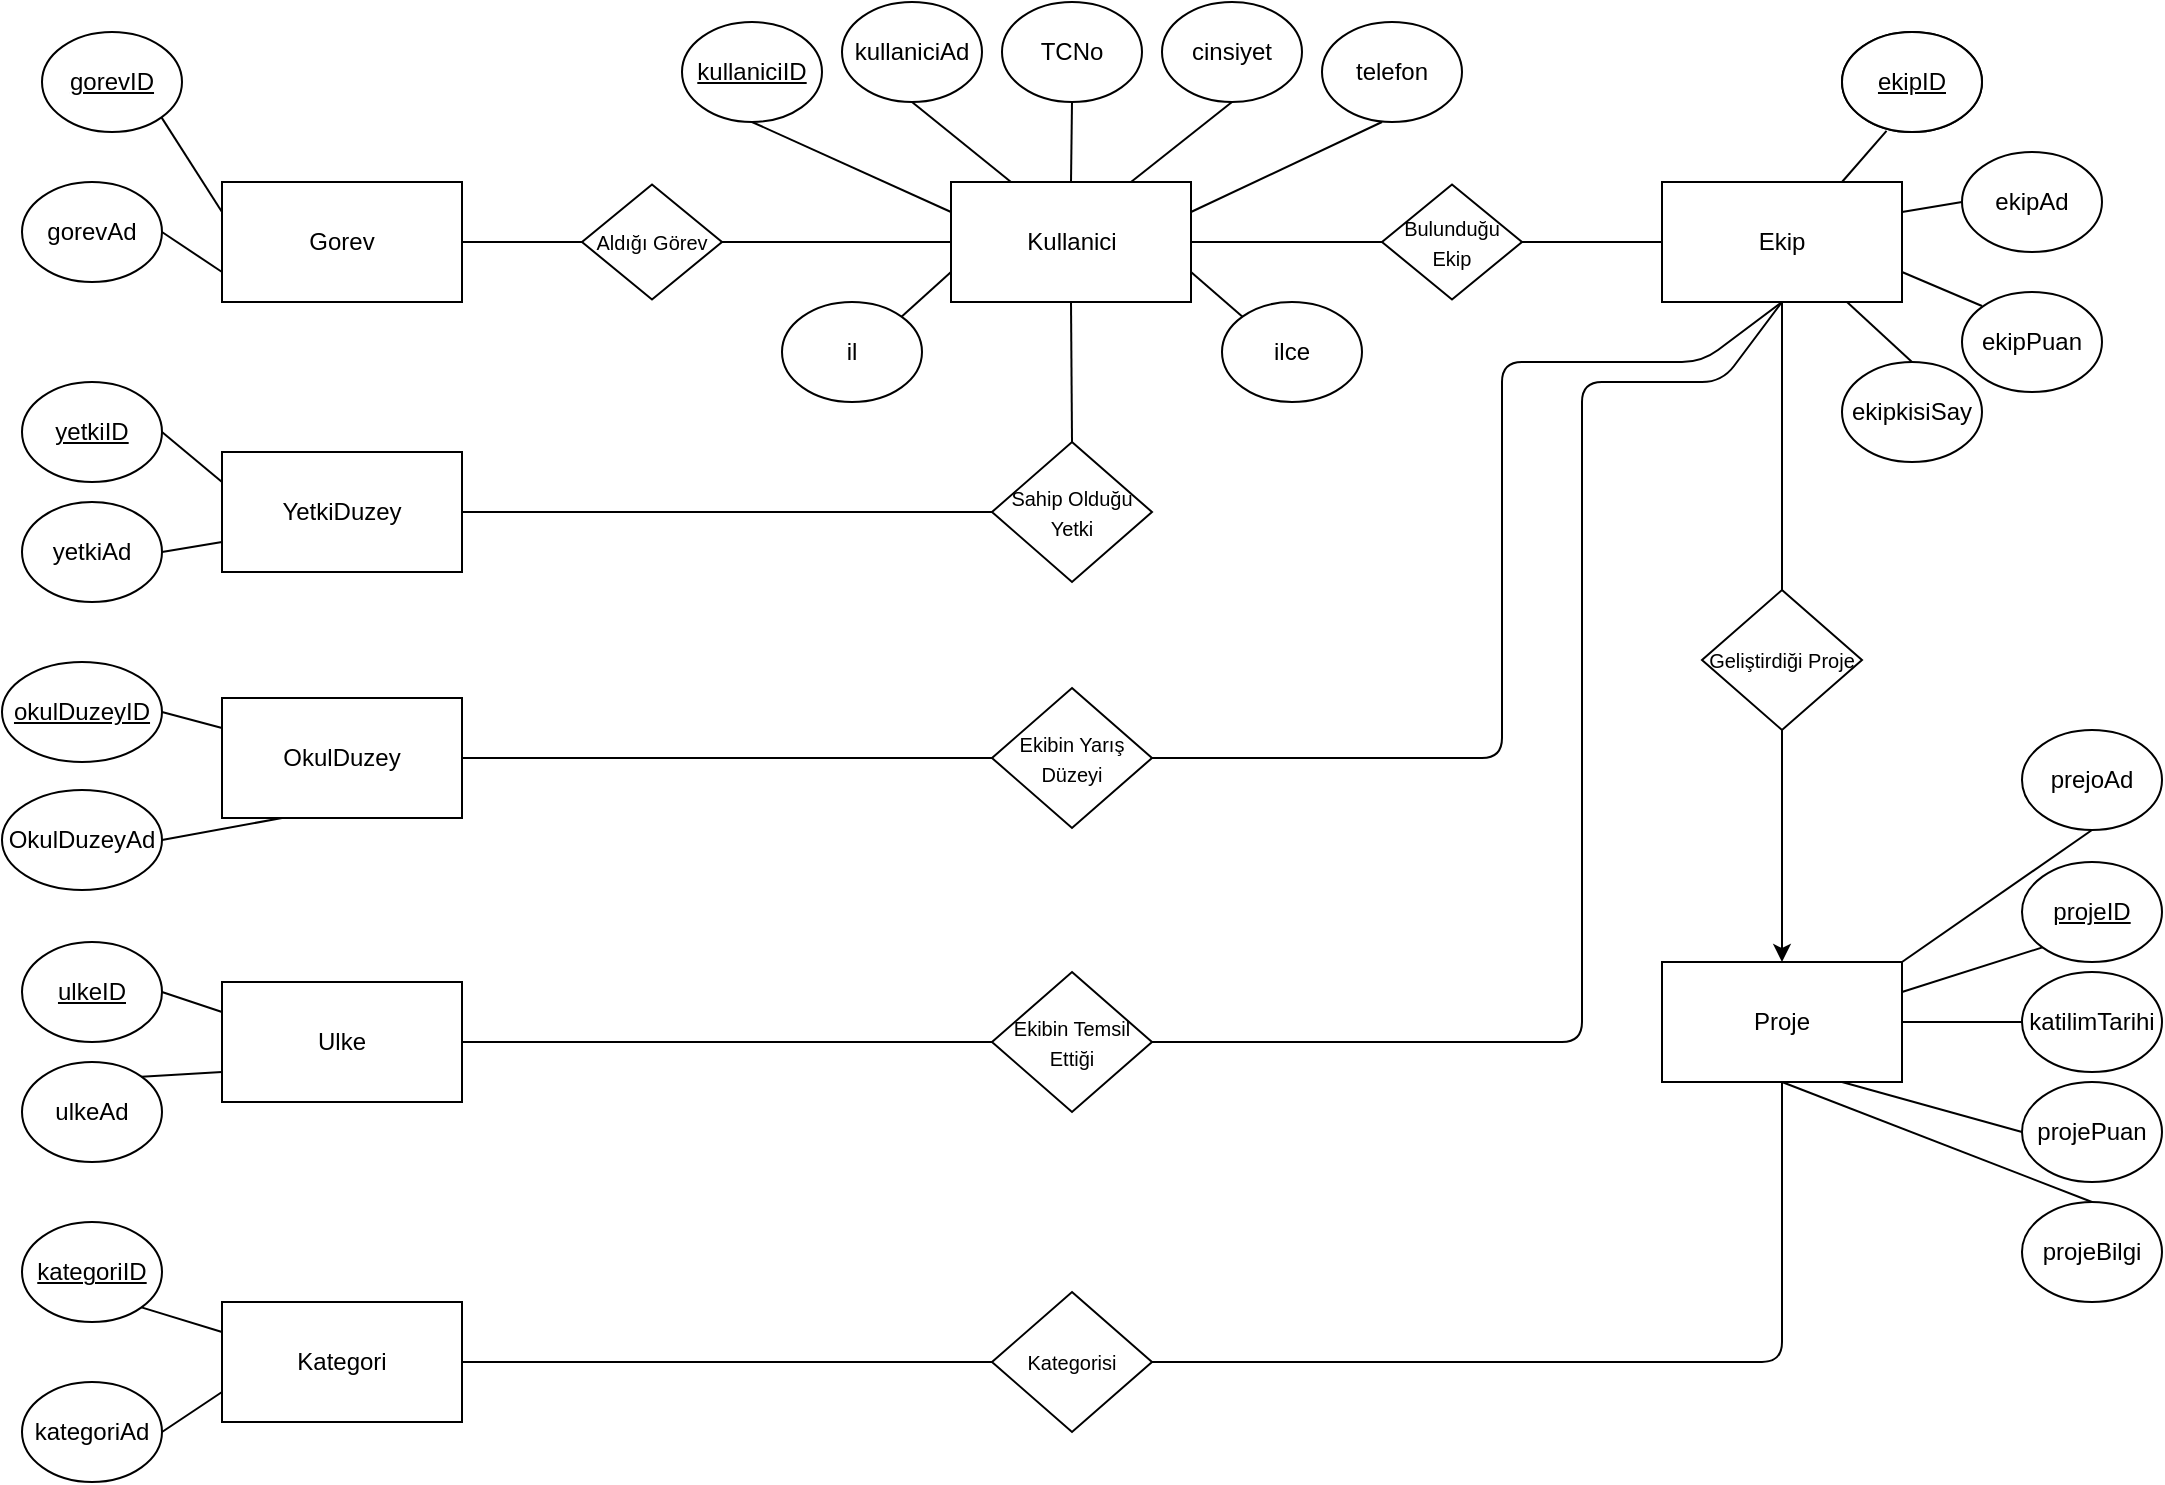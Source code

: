 <mxfile version="14.9.6" type="device"><diagram id="QwFysbOv9vTbNctJDsSR" name="Sayfa -1"><mxGraphModel dx="1422" dy="822" grid="1" gridSize="10" guides="1" tooltips="1" connect="1" arrows="1" fold="1" page="1" pageScale="1" pageWidth="1169" pageHeight="827" math="0" shadow="0"><root><mxCell id="0"/><mxCell id="1" parent="0"/><mxCell id="4Pq6UZTqgYFO5ZOLYGM2-1" value="Kullanici" style="rounded=0;whiteSpace=wrap;html=1;" parent="1" vertex="1"><mxGeometry x="524.5" y="140" width="120" height="60" as="geometry"/></mxCell><mxCell id="4Pq6UZTqgYFO5ZOLYGM2-2" value="Ekip" style="rounded=0;whiteSpace=wrap;html=1;" parent="1" vertex="1"><mxGeometry x="880" y="140" width="120" height="60" as="geometry"/></mxCell><mxCell id="4Pq6UZTqgYFO5ZOLYGM2-3" value="Proje" style="rounded=0;whiteSpace=wrap;html=1;" parent="1" vertex="1"><mxGeometry x="880" y="530" width="120" height="60" as="geometry"/></mxCell><mxCell id="4Pq6UZTqgYFO5ZOLYGM2-4" value="Kategori" style="rounded=0;whiteSpace=wrap;html=1;" parent="1" vertex="1"><mxGeometry x="160" y="700" width="120" height="60" as="geometry"/></mxCell><mxCell id="4Pq6UZTqgYFO5ZOLYGM2-5" value="YetkiDuzey" style="rounded=0;whiteSpace=wrap;html=1;" parent="1" vertex="1"><mxGeometry x="160" y="275" width="120" height="60" as="geometry"/></mxCell><mxCell id="4Pq6UZTqgYFO5ZOLYGM2-6" value="Gorev" style="rounded=0;whiteSpace=wrap;html=1;" parent="1" vertex="1"><mxGeometry x="160" y="140" width="120" height="60" as="geometry"/></mxCell><mxCell id="4Pq6UZTqgYFO5ZOLYGM2-7" value="Ulke" style="rounded=0;whiteSpace=wrap;html=1;" parent="1" vertex="1"><mxGeometry x="160" y="540" width="120" height="60" as="geometry"/></mxCell><mxCell id="4Pq6UZTqgYFO5ZOLYGM2-8" value="&lt;u&gt;kategoriID&lt;/u&gt;" style="ellipse;whiteSpace=wrap;html=1;" parent="1" vertex="1"><mxGeometry x="60" y="660" width="70" height="50" as="geometry"/></mxCell><mxCell id="4Pq6UZTqgYFO5ZOLYGM2-10" value="kategoriAd" style="ellipse;whiteSpace=wrap;html=1;" parent="1" vertex="1"><mxGeometry x="60" y="740" width="70" height="50" as="geometry"/></mxCell><mxCell id="4Pq6UZTqgYFO5ZOLYGM2-11" value="&lt;u&gt;gorevID&lt;/u&gt;" style="ellipse;whiteSpace=wrap;html=1;" parent="1" vertex="1"><mxGeometry x="70" y="65" width="70" height="50" as="geometry"/></mxCell><mxCell id="4Pq6UZTqgYFO5ZOLYGM2-12" value="gorevAd" style="ellipse;whiteSpace=wrap;html=1;" parent="1" vertex="1"><mxGeometry x="60" y="140" width="70" height="50" as="geometry"/></mxCell><mxCell id="4Pq6UZTqgYFO5ZOLYGM2-13" value="yetkiAd" style="ellipse;whiteSpace=wrap;html=1;" parent="1" vertex="1"><mxGeometry x="60" y="300" width="70" height="50" as="geometry"/></mxCell><mxCell id="4Pq6UZTqgYFO5ZOLYGM2-14" value="&lt;u&gt;yetkiID&lt;/u&gt;" style="ellipse;whiteSpace=wrap;html=1;" parent="1" vertex="1"><mxGeometry x="60" y="240" width="70" height="50" as="geometry"/></mxCell><mxCell id="4Pq6UZTqgYFO5ZOLYGM2-15" value="ekipID" style="ellipse;whiteSpace=wrap;html=1;" parent="1" vertex="1"><mxGeometry x="970" y="65" width="70" height="50" as="geometry"/></mxCell><mxCell id="4Pq6UZTqgYFO5ZOLYGM2-16" value="ekipAd" style="ellipse;whiteSpace=wrap;html=1;" parent="1" vertex="1"><mxGeometry x="1030" y="125" width="70" height="50" as="geometry"/></mxCell><mxCell id="4Pq6UZTqgYFO5ZOLYGM2-18" value="ekipPuan" style="ellipse;whiteSpace=wrap;html=1;" parent="1" vertex="1"><mxGeometry x="1030" y="195" width="70" height="50" as="geometry"/></mxCell><mxCell id="4Pq6UZTqgYFO5ZOLYGM2-21" value="ekipkisiSay" style="ellipse;whiteSpace=wrap;html=1;" parent="1" vertex="1"><mxGeometry x="970" y="230" width="70" height="50" as="geometry"/></mxCell><mxCell id="4Pq6UZTqgYFO5ZOLYGM2-22" value="&lt;u&gt;ulkeID&lt;/u&gt;" style="ellipse;whiteSpace=wrap;html=1;" parent="1" vertex="1"><mxGeometry x="60" y="520" width="70" height="50" as="geometry"/></mxCell><mxCell id="4Pq6UZTqgYFO5ZOLYGM2-23" value="ulkeAd" style="ellipse;whiteSpace=wrap;html=1;" parent="1" vertex="1"><mxGeometry x="60" y="580" width="70" height="50" as="geometry"/></mxCell><mxCell id="4Pq6UZTqgYFO5ZOLYGM2-24" value="&lt;u&gt;projeID&lt;/u&gt;" style="ellipse;whiteSpace=wrap;html=1;" parent="1" vertex="1"><mxGeometry x="1060" y="480" width="70" height="50" as="geometry"/></mxCell><mxCell id="4Pq6UZTqgYFO5ZOLYGM2-27" value="prejoAd" style="ellipse;whiteSpace=wrap;html=1;" parent="1" vertex="1"><mxGeometry x="1060" y="414" width="70" height="50" as="geometry"/></mxCell><mxCell id="4Pq6UZTqgYFO5ZOLYGM2-28" value="projeBilgi" style="ellipse;whiteSpace=wrap;html=1;" parent="1" vertex="1"><mxGeometry x="1060" y="650" width="70" height="50" as="geometry"/></mxCell><mxCell id="4Pq6UZTqgYFO5ZOLYGM2-29" value="katilimTarihi" style="ellipse;whiteSpace=wrap;html=1;" parent="1" vertex="1"><mxGeometry x="1060" y="535" width="70" height="50" as="geometry"/></mxCell><mxCell id="VoGYKZJx-3Qd2w39L_TS-1" value="OkulDuzey" style="rounded=0;whiteSpace=wrap;html=1;" parent="1" vertex="1"><mxGeometry x="160" y="398" width="120" height="60" as="geometry"/></mxCell><mxCell id="VoGYKZJx-3Qd2w39L_TS-2" value="&lt;u&gt;okulDuzeyID&lt;/u&gt;" style="ellipse;whiteSpace=wrap;html=1;" parent="1" vertex="1"><mxGeometry x="50" y="380" width="80" height="50" as="geometry"/></mxCell><mxCell id="VoGYKZJx-3Qd2w39L_TS-3" value="OkulDuzeyAd" style="ellipse;whiteSpace=wrap;html=1;" parent="1" vertex="1"><mxGeometry x="50" y="444" width="80" height="50" as="geometry"/></mxCell><mxCell id="VoGYKZJx-3Qd2w39L_TS-5" value="&lt;u&gt;kullaniciID&lt;/u&gt;" style="ellipse;whiteSpace=wrap;html=1;" parent="1" vertex="1"><mxGeometry x="390" y="60" width="70" height="50" as="geometry"/></mxCell><mxCell id="VoGYKZJx-3Qd2w39L_TS-6" value="kullaniciAd" style="ellipse;whiteSpace=wrap;html=1;" parent="1" vertex="1"><mxGeometry x="470" y="50" width="70" height="50" as="geometry"/></mxCell><mxCell id="VoGYKZJx-3Qd2w39L_TS-7" value="TCNo" style="ellipse;whiteSpace=wrap;html=1;" parent="1" vertex="1"><mxGeometry x="550" y="50" width="70" height="50" as="geometry"/></mxCell><mxCell id="VoGYKZJx-3Qd2w39L_TS-8" value="cinsiyet" style="ellipse;whiteSpace=wrap;html=1;" parent="1" vertex="1"><mxGeometry x="630" y="50" width="70" height="50" as="geometry"/></mxCell><mxCell id="VoGYKZJx-3Qd2w39L_TS-9" value="telefon" style="ellipse;whiteSpace=wrap;html=1;" parent="1" vertex="1"><mxGeometry x="710" y="60" width="70" height="50" as="geometry"/></mxCell><mxCell id="VoGYKZJx-3Qd2w39L_TS-10" value="il" style="ellipse;whiteSpace=wrap;html=1;" parent="1" vertex="1"><mxGeometry x="440" y="200" width="70" height="50" as="geometry"/></mxCell><mxCell id="VoGYKZJx-3Qd2w39L_TS-11" value="ilce" style="ellipse;whiteSpace=wrap;html=1;" parent="1" vertex="1"><mxGeometry x="660" y="200" width="70" height="50" as="geometry"/></mxCell><mxCell id="VoGYKZJx-3Qd2w39L_TS-14" value="&lt;u&gt;ekipID&lt;/u&gt;" style="ellipse;whiteSpace=wrap;html=1;" parent="1" vertex="1"><mxGeometry x="970" y="65" width="70" height="50" as="geometry"/></mxCell><mxCell id="VoGYKZJx-3Qd2w39L_TS-15" value="" style="endArrow=none;html=1;exitX=0;exitY=1;exitDx=0;exitDy=0;entryX=1;entryY=0.25;entryDx=0;entryDy=0;" parent="1" source="4Pq6UZTqgYFO5ZOLYGM2-24" target="4Pq6UZTqgYFO5ZOLYGM2-3" edge="1"><mxGeometry width="50" height="50" relative="1" as="geometry"><mxPoint x="1400" y="910" as="sourcePoint"/><mxPoint x="1450" y="860" as="targetPoint"/></mxGeometry></mxCell><mxCell id="VoGYKZJx-3Qd2w39L_TS-17" value="" style="endArrow=none;html=1;exitX=0.5;exitY=1;exitDx=0;exitDy=0;entryX=1;entryY=0;entryDx=0;entryDy=0;" parent="1" source="4Pq6UZTqgYFO5ZOLYGM2-27" target="4Pq6UZTqgYFO5ZOLYGM2-3" edge="1"><mxGeometry width="50" height="50" relative="1" as="geometry"><mxPoint x="885" y="510" as="sourcePoint"/><mxPoint x="860" y="560" as="targetPoint"/></mxGeometry></mxCell><mxCell id="VoGYKZJx-3Qd2w39L_TS-18" value="" style="endArrow=none;html=1;exitX=0.5;exitY=0;exitDx=0;exitDy=0;entryX=0.5;entryY=1;entryDx=0;entryDy=0;" parent="1" source="4Pq6UZTqgYFO5ZOLYGM2-28" target="4Pq6UZTqgYFO5ZOLYGM2-3" edge="1"><mxGeometry width="50" height="50" relative="1" as="geometry"><mxPoint x="895" y="520" as="sourcePoint"/><mxPoint x="930" y="550" as="targetPoint"/></mxGeometry></mxCell><mxCell id="VoGYKZJx-3Qd2w39L_TS-19" value="" style="endArrow=none;html=1;exitX=0.75;exitY=1;exitDx=0;exitDy=0;entryX=0;entryY=0.5;entryDx=0;entryDy=0;" parent="1" source="4Pq6UZTqgYFO5ZOLYGM2-3" target="VoGYKZJx-3Qd2w39L_TS-42" edge="1"><mxGeometry width="50" height="50" relative="1" as="geometry"><mxPoint x="905" y="530" as="sourcePoint"/><mxPoint x="920" y="620" as="targetPoint"/></mxGeometry></mxCell><mxCell id="VoGYKZJx-3Qd2w39L_TS-21" value="" style="endArrow=none;html=1;entryX=1;entryY=0;entryDx=0;entryDy=0;exitX=0;exitY=0.75;exitDx=0;exitDy=0;" parent="1" source="4Pq6UZTqgYFO5ZOLYGM2-1" target="VoGYKZJx-3Qd2w39L_TS-10" edge="1"><mxGeometry width="50" height="50" relative="1" as="geometry"><mxPoint x="540" y="420" as="sourcePoint"/><mxPoint x="380" y="310" as="targetPoint"/></mxGeometry></mxCell><mxCell id="VoGYKZJx-3Qd2w39L_TS-22" value="" style="endArrow=none;html=1;exitX=1;exitY=0.75;exitDx=0;exitDy=0;entryX=0;entryY=0;entryDx=0;entryDy=0;" parent="1" source="4Pq6UZTqgYFO5ZOLYGM2-1" target="VoGYKZJx-3Qd2w39L_TS-11" edge="1"><mxGeometry width="50" height="50" relative="1" as="geometry"><mxPoint x="550" y="430" as="sourcePoint"/><mxPoint x="390" y="320" as="targetPoint"/></mxGeometry></mxCell><mxCell id="VoGYKZJx-3Qd2w39L_TS-23" value="" style="endArrow=none;html=1;entryX=0;entryY=0.25;entryDx=0;entryDy=0;exitX=0.5;exitY=1;exitDx=0;exitDy=0;" parent="1" source="VoGYKZJx-3Qd2w39L_TS-5" target="4Pq6UZTqgYFO5ZOLYGM2-1" edge="1"><mxGeometry width="50" height="50" relative="1" as="geometry"><mxPoint x="410" y="150" as="sourcePoint"/><mxPoint x="400" y="330" as="targetPoint"/></mxGeometry></mxCell><mxCell id="VoGYKZJx-3Qd2w39L_TS-24" value="" style="endArrow=none;html=1;entryX=0.5;entryY=1;entryDx=0;entryDy=0;exitX=0.25;exitY=0;exitDx=0;exitDy=0;" parent="1" source="4Pq6UZTqgYFO5ZOLYGM2-1" target="VoGYKZJx-3Qd2w39L_TS-6" edge="1"><mxGeometry width="50" height="50" relative="1" as="geometry"><mxPoint x="570" y="450" as="sourcePoint"/><mxPoint x="410" y="340" as="targetPoint"/></mxGeometry></mxCell><mxCell id="VoGYKZJx-3Qd2w39L_TS-25" value="" style="endArrow=none;html=1;exitX=0.5;exitY=1;exitDx=0;exitDy=0;entryX=0.5;entryY=0;entryDx=0;entryDy=0;" parent="1" source="VoGYKZJx-3Qd2w39L_TS-7" target="4Pq6UZTqgYFO5ZOLYGM2-1" edge="1"><mxGeometry width="50" height="50" relative="1" as="geometry"><mxPoint x="580" y="460" as="sourcePoint"/><mxPoint x="420" y="350" as="targetPoint"/></mxGeometry></mxCell><mxCell id="VoGYKZJx-3Qd2w39L_TS-26" value="" style="endArrow=none;html=1;entryX=0.5;entryY=1;entryDx=0;entryDy=0;exitX=0.75;exitY=0;exitDx=0;exitDy=0;" parent="1" source="4Pq6UZTqgYFO5ZOLYGM2-1" target="VoGYKZJx-3Qd2w39L_TS-8" edge="1"><mxGeometry width="50" height="50" relative="1" as="geometry"><mxPoint x="670" y="120" as="sourcePoint"/><mxPoint x="430" y="360" as="targetPoint"/></mxGeometry></mxCell><mxCell id="VoGYKZJx-3Qd2w39L_TS-27" value="" style="endArrow=none;html=1;exitX=1;exitY=0.25;exitDx=0;exitDy=0;" parent="1" source="4Pq6UZTqgYFO5ZOLYGM2-1" edge="1"><mxGeometry width="50" height="50" relative="1" as="geometry"><mxPoint x="600" y="480" as="sourcePoint"/><mxPoint x="740" y="110" as="targetPoint"/></mxGeometry></mxCell><mxCell id="VoGYKZJx-3Qd2w39L_TS-28" value="" style="endArrow=none;html=1;exitX=0;exitY=0.25;exitDx=0;exitDy=0;entryX=1;entryY=1;entryDx=0;entryDy=0;" parent="1" source="4Pq6UZTqgYFO5ZOLYGM2-4" target="4Pq6UZTqgYFO5ZOLYGM2-8" edge="1"><mxGeometry width="50" height="50" relative="1" as="geometry"><mxPoint x="610" y="790" as="sourcePoint"/><mxPoint x="450" y="680" as="targetPoint"/></mxGeometry></mxCell><mxCell id="VoGYKZJx-3Qd2w39L_TS-29" value="" style="endArrow=none;html=1;exitX=0;exitY=0.75;exitDx=0;exitDy=0;entryX=1;entryY=0.5;entryDx=0;entryDy=0;" parent="1" source="4Pq6UZTqgYFO5ZOLYGM2-4" target="4Pq6UZTqgYFO5ZOLYGM2-10" edge="1"><mxGeometry width="50" height="50" relative="1" as="geometry"><mxPoint x="620" y="800" as="sourcePoint"/><mxPoint x="460" y="690" as="targetPoint"/></mxGeometry></mxCell><mxCell id="VoGYKZJx-3Qd2w39L_TS-30" value="" style="endArrow=none;html=1;exitX=0;exitY=0.25;exitDx=0;exitDy=0;entryX=1;entryY=0.5;entryDx=0;entryDy=0;" parent="1" source="4Pq6UZTqgYFO5ZOLYGM2-5" target="4Pq6UZTqgYFO5ZOLYGM2-14" edge="1"><mxGeometry width="50" height="50" relative="1" as="geometry"><mxPoint x="630" y="186" as="sourcePoint"/><mxPoint x="470" y="76" as="targetPoint"/></mxGeometry></mxCell><mxCell id="VoGYKZJx-3Qd2w39L_TS-31" value="" style="endArrow=none;html=1;exitX=0;exitY=0.75;exitDx=0;exitDy=0;entryX=1;entryY=0.5;entryDx=0;entryDy=0;" parent="1" source="4Pq6UZTqgYFO5ZOLYGM2-5" target="4Pq6UZTqgYFO5ZOLYGM2-13" edge="1"><mxGeometry width="50" height="50" relative="1" as="geometry"><mxPoint x="640" y="196" as="sourcePoint"/><mxPoint x="480" y="86" as="targetPoint"/></mxGeometry></mxCell><mxCell id="VoGYKZJx-3Qd2w39L_TS-32" value="" style="endArrow=none;html=1;exitX=0.25;exitY=1;exitDx=0;exitDy=0;entryX=1;entryY=0.5;entryDx=0;entryDy=0;" parent="1" source="VoGYKZJx-3Qd2w39L_TS-1" target="VoGYKZJx-3Qd2w39L_TS-3" edge="1"><mxGeometry width="50" height="50" relative="1" as="geometry"><mxPoint x="285" y="234" as="sourcePoint"/><mxPoint x="125" y="124" as="targetPoint"/></mxGeometry></mxCell><mxCell id="VoGYKZJx-3Qd2w39L_TS-33" value="" style="endArrow=none;html=1;exitX=0;exitY=0.25;exitDx=0;exitDy=0;entryX=1;entryY=0.5;entryDx=0;entryDy=0;" parent="1" source="VoGYKZJx-3Qd2w39L_TS-1" target="VoGYKZJx-3Qd2w39L_TS-2" edge="1"><mxGeometry width="50" height="50" relative="1" as="geometry"><mxPoint x="245" y="484" as="sourcePoint"/><mxPoint x="135" y="134" as="targetPoint"/></mxGeometry></mxCell><mxCell id="VoGYKZJx-3Qd2w39L_TS-34" value="" style="endArrow=none;html=1;exitX=1;exitY=0.5;exitDx=0;exitDy=0;entryX=0;entryY=0.75;entryDx=0;entryDy=0;" parent="1" source="4Pq6UZTqgYFO5ZOLYGM2-12" target="4Pq6UZTqgYFO5ZOLYGM2-6" edge="1"><mxGeometry width="50" height="50" relative="1" as="geometry"><mxPoint x="-160" y="255" as="sourcePoint"/><mxPoint x="-320" y="145" as="targetPoint"/></mxGeometry></mxCell><mxCell id="VoGYKZJx-3Qd2w39L_TS-35" value="" style="endArrow=none;html=1;entryX=0;entryY=0.25;entryDx=0;entryDy=0;exitX=1;exitY=1;exitDx=0;exitDy=0;" parent="1" source="4Pq6UZTqgYFO5ZOLYGM2-11" target="4Pq6UZTqgYFO5ZOLYGM2-6" edge="1"><mxGeometry width="50" height="50" relative="1" as="geometry"><mxPoint x="80" y="150" as="sourcePoint"/><mxPoint x="-310" y="155" as="targetPoint"/></mxGeometry></mxCell><mxCell id="VoGYKZJx-3Qd2w39L_TS-36" value="" style="endArrow=none;html=1;exitX=1;exitY=0.5;exitDx=0;exitDy=0;entryX=0;entryY=0.25;entryDx=0;entryDy=0;" parent="1" source="4Pq6UZTqgYFO5ZOLYGM2-22" target="4Pq6UZTqgYFO5ZOLYGM2-7" edge="1"><mxGeometry width="50" height="50" relative="1" as="geometry"><mxPoint x="-40" y="501" as="sourcePoint"/><mxPoint x="-200" y="391" as="targetPoint"/></mxGeometry></mxCell><mxCell id="VoGYKZJx-3Qd2w39L_TS-37" value="" style="endArrow=none;html=1;exitX=1;exitY=0;exitDx=0;exitDy=0;entryX=0;entryY=0.75;entryDx=0;entryDy=0;" parent="1" source="4Pq6UZTqgYFO5ZOLYGM2-23" target="4Pq6UZTqgYFO5ZOLYGM2-7" edge="1"><mxGeometry width="50" height="50" relative="1" as="geometry"><mxPoint x="-30" y="511" as="sourcePoint"/><mxPoint x="-190" y="401" as="targetPoint"/></mxGeometry></mxCell><mxCell id="VoGYKZJx-3Qd2w39L_TS-38" value="" style="endArrow=none;html=1;exitX=0.5;exitY=0;exitDx=0;exitDy=0;" parent="1" source="4Pq6UZTqgYFO5ZOLYGM2-21" target="4Pq6UZTqgYFO5ZOLYGM2-2" edge="1"><mxGeometry width="50" height="50" relative="1" as="geometry"><mxPoint x="810" y="385" as="sourcePoint"/><mxPoint x="540" y="485" as="targetPoint"/></mxGeometry></mxCell><mxCell id="VoGYKZJx-3Qd2w39L_TS-39" value="" style="endArrow=none;html=1;entryX=1;entryY=0.75;entryDx=0;entryDy=0;" parent="1" target="4Pq6UZTqgYFO5ZOLYGM2-2" edge="1"><mxGeometry width="50" height="50" relative="1" as="geometry"><mxPoint x="1040" y="202" as="sourcePoint"/><mxPoint x="550" y="495" as="targetPoint"/></mxGeometry></mxCell><mxCell id="VoGYKZJx-3Qd2w39L_TS-40" value="" style="endArrow=none;html=1;exitX=1;exitY=0.25;exitDx=0;exitDy=0;entryX=0;entryY=0.5;entryDx=0;entryDy=0;" parent="1" source="4Pq6UZTqgYFO5ZOLYGM2-2" target="4Pq6UZTqgYFO5ZOLYGM2-16" edge="1"><mxGeometry width="50" height="50" relative="1" as="geometry"><mxPoint x="720" y="615" as="sourcePoint"/><mxPoint x="560" y="505" as="targetPoint"/></mxGeometry></mxCell><mxCell id="VoGYKZJx-3Qd2w39L_TS-41" value="" style="endArrow=none;html=1;exitX=0.318;exitY=0.989;exitDx=0;exitDy=0;exitPerimeter=0;entryX=0.75;entryY=0;entryDx=0;entryDy=0;" parent="1" source="VoGYKZJx-3Qd2w39L_TS-14" target="4Pq6UZTqgYFO5ZOLYGM2-2" edge="1"><mxGeometry width="50" height="50" relative="1" as="geometry"><mxPoint x="730" y="625" as="sourcePoint"/><mxPoint x="570" y="515" as="targetPoint"/></mxGeometry></mxCell><mxCell id="VoGYKZJx-3Qd2w39L_TS-42" value="projePuan" style="ellipse;whiteSpace=wrap;html=1;" parent="1" vertex="1"><mxGeometry x="1060" y="590" width="70" height="50" as="geometry"/></mxCell><mxCell id="VoGYKZJx-3Qd2w39L_TS-43" value="" style="endArrow=none;html=1;exitX=0;exitY=0.5;exitDx=0;exitDy=0;" parent="1" source="4Pq6UZTqgYFO5ZOLYGM2-29" target="4Pq6UZTqgYFO5ZOLYGM2-3" edge="1"><mxGeometry width="50" height="50" relative="1" as="geometry"><mxPoint x="920" y="600" as="sourcePoint"/><mxPoint x="885" y="640" as="targetPoint"/></mxGeometry></mxCell><mxCell id="VoGYKZJx-3Qd2w39L_TS-44" value="&lt;font style=&quot;font-size: 10px&quot;&gt;Aldığı Görev&lt;/font&gt;" style="rhombus;whiteSpace=wrap;html=1;" parent="1" vertex="1"><mxGeometry x="340" y="141.25" width="70" height="57.5" as="geometry"/></mxCell><mxCell id="VoGYKZJx-3Qd2w39L_TS-45" value="" style="endArrow=none;html=1;exitX=1;exitY=0.5;exitDx=0;exitDy=0;entryX=0;entryY=0.5;entryDx=0;entryDy=0;" parent="1" source="4Pq6UZTqgYFO5ZOLYGM2-6" target="VoGYKZJx-3Qd2w39L_TS-44" edge="1"><mxGeometry width="50" height="50" relative="1" as="geometry"><mxPoint x="650" y="290" as="sourcePoint"/><mxPoint x="700" y="240" as="targetPoint"/></mxGeometry></mxCell><mxCell id="VoGYKZJx-3Qd2w39L_TS-46" value="" style="endArrow=none;html=1;exitX=1;exitY=0.5;exitDx=0;exitDy=0;entryX=0;entryY=0.5;entryDx=0;entryDy=0;" parent="1" source="VoGYKZJx-3Qd2w39L_TS-44" target="4Pq6UZTqgYFO5ZOLYGM2-1" edge="1"><mxGeometry width="50" height="50" relative="1" as="geometry"><mxPoint x="290" y="180" as="sourcePoint"/><mxPoint x="350" y="180" as="targetPoint"/></mxGeometry></mxCell><mxCell id="VoGYKZJx-3Qd2w39L_TS-47" value="&lt;font style=&quot;font-size: 10px&quot;&gt;Bulunduğu Ekip&lt;/font&gt;" style="rhombus;whiteSpace=wrap;html=1;" parent="1" vertex="1"><mxGeometry x="740" y="141.25" width="70" height="57.5" as="geometry"/></mxCell><mxCell id="VoGYKZJx-3Qd2w39L_TS-48" value="" style="endArrow=none;html=1;exitX=1;exitY=0.5;exitDx=0;exitDy=0;entryX=0;entryY=0.5;entryDx=0;entryDy=0;" parent="1" source="4Pq6UZTqgYFO5ZOLYGM2-1" target="VoGYKZJx-3Qd2w39L_TS-47" edge="1"><mxGeometry width="50" height="50" relative="1" as="geometry"><mxPoint x="420" y="180" as="sourcePoint"/><mxPoint x="534.5" y="180" as="targetPoint"/></mxGeometry></mxCell><mxCell id="VoGYKZJx-3Qd2w39L_TS-49" value="" style="endArrow=none;html=1;exitX=0;exitY=0.5;exitDx=0;exitDy=0;entryX=1;entryY=0.5;entryDx=0;entryDy=0;" parent="1" source="4Pq6UZTqgYFO5ZOLYGM2-2" target="VoGYKZJx-3Qd2w39L_TS-47" edge="1"><mxGeometry width="50" height="50" relative="1" as="geometry"><mxPoint x="430" y="190" as="sourcePoint"/><mxPoint x="544.5" y="190" as="targetPoint"/></mxGeometry></mxCell><mxCell id="VoGYKZJx-3Qd2w39L_TS-51" value="&lt;font style=&quot;font-size: 10px&quot;&gt;Sahip Olduğu Yetki&lt;/font&gt;" style="rhombus;whiteSpace=wrap;html=1;" parent="1" vertex="1"><mxGeometry x="545" y="270" width="80" height="70" as="geometry"/></mxCell><mxCell id="VoGYKZJx-3Qd2w39L_TS-52" value="" style="endArrow=none;html=1;exitX=0.5;exitY=0;exitDx=0;exitDy=0;entryX=0.5;entryY=1;entryDx=0;entryDy=0;" parent="1" source="VoGYKZJx-3Qd2w39L_TS-51" target="4Pq6UZTqgYFO5ZOLYGM2-1" edge="1"><mxGeometry width="50" height="50" relative="1" as="geometry"><mxPoint x="290" y="180" as="sourcePoint"/><mxPoint x="350" y="180" as="targetPoint"/></mxGeometry></mxCell><mxCell id="VoGYKZJx-3Qd2w39L_TS-53" value="" style="endArrow=none;html=1;exitX=1;exitY=0.5;exitDx=0;exitDy=0;entryX=0;entryY=0.5;entryDx=0;entryDy=0;" parent="1" source="4Pq6UZTqgYFO5ZOLYGM2-5" target="VoGYKZJx-3Qd2w39L_TS-51" edge="1"><mxGeometry width="50" height="50" relative="1" as="geometry"><mxPoint x="300" y="190" as="sourcePoint"/><mxPoint x="360" y="190" as="targetPoint"/><Array as="points"><mxPoint x="360" y="305"/><mxPoint x="400" y="305"/></Array></mxGeometry></mxCell><mxCell id="VoGYKZJx-3Qd2w39L_TS-54" value="&lt;font style=&quot;font-size: 10px&quot;&gt;Geliştirdiği Proje&lt;/font&gt;" style="rhombus;whiteSpace=wrap;html=1;" parent="1" vertex="1"><mxGeometry x="900" y="344" width="80" height="70" as="geometry"/></mxCell><mxCell id="VoGYKZJx-3Qd2w39L_TS-55" value="" style="endArrow=none;html=1;exitX=0.5;exitY=0;exitDx=0;exitDy=0;entryX=0.5;entryY=1;entryDx=0;entryDy=0;" parent="1" source="VoGYKZJx-3Qd2w39L_TS-54" target="4Pq6UZTqgYFO5ZOLYGM2-2" edge="1"><mxGeometry width="50" height="50" relative="1" as="geometry"><mxPoint x="595" y="280" as="sourcePoint"/><mxPoint x="594.5" y="210" as="targetPoint"/></mxGeometry></mxCell><mxCell id="VoGYKZJx-3Qd2w39L_TS-56" value="" style="endArrow=classic;html=1;exitX=0.5;exitY=1;exitDx=0;exitDy=0;entryX=0.5;entryY=0;entryDx=0;entryDy=0;startArrow=none;startFill=0;endFill=1;" parent="1" source="VoGYKZJx-3Qd2w39L_TS-54" target="4Pq6UZTqgYFO5ZOLYGM2-3" edge="1"><mxGeometry width="50" height="50" relative="1" as="geometry"><mxPoint x="605" y="290" as="sourcePoint"/><mxPoint x="604.5" y="220" as="targetPoint"/></mxGeometry></mxCell><mxCell id="VoGYKZJx-3Qd2w39L_TS-57" value="&lt;font style=&quot;font-size: 10px&quot;&gt;Kategorisi&lt;/font&gt;" style="rhombus;whiteSpace=wrap;html=1;" parent="1" vertex="1"><mxGeometry x="545" y="695" width="80" height="70" as="geometry"/></mxCell><mxCell id="VoGYKZJx-3Qd2w39L_TS-59" value="" style="endArrow=none;html=1;exitX=1;exitY=0.5;exitDx=0;exitDy=0;entryX=0;entryY=0.5;entryDx=0;entryDy=0;" parent="1" source="4Pq6UZTqgYFO5ZOLYGM2-4" target="VoGYKZJx-3Qd2w39L_TS-57" edge="1"><mxGeometry width="50" height="50" relative="1" as="geometry"><mxPoint x="595" y="280" as="sourcePoint"/><mxPoint x="594.5" y="210" as="targetPoint"/></mxGeometry></mxCell><mxCell id="VoGYKZJx-3Qd2w39L_TS-61" value="" style="endArrow=none;html=1;exitX=1;exitY=0.5;exitDx=0;exitDy=0;entryX=0.5;entryY=1;entryDx=0;entryDy=0;" parent="1" source="VoGYKZJx-3Qd2w39L_TS-57" target="4Pq6UZTqgYFO5ZOLYGM2-3" edge="1"><mxGeometry width="50" height="50" relative="1" as="geometry"><mxPoint x="605" y="290" as="sourcePoint"/><mxPoint x="604.5" y="220" as="targetPoint"/><Array as="points"><mxPoint x="940" y="730"/><mxPoint x="940" y="650"/></Array></mxGeometry></mxCell><mxCell id="VoGYKZJx-3Qd2w39L_TS-62" value="&lt;font style=&quot;font-size: 10px&quot;&gt;Ekibin Temsil Ettiği&lt;/font&gt;" style="rhombus;whiteSpace=wrap;html=1;" parent="1" vertex="1"><mxGeometry x="545" y="535" width="80" height="70" as="geometry"/></mxCell><mxCell id="VoGYKZJx-3Qd2w39L_TS-63" value="" style="endArrow=none;html=1;exitX=1;exitY=0.5;exitDx=0;exitDy=0;entryX=0;entryY=0.5;entryDx=0;entryDy=0;" parent="1" source="4Pq6UZTqgYFO5ZOLYGM2-7" target="VoGYKZJx-3Qd2w39L_TS-62" edge="1"><mxGeometry width="50" height="50" relative="1" as="geometry"><mxPoint x="290" y="740" as="sourcePoint"/><mxPoint x="555" y="740" as="targetPoint"/></mxGeometry></mxCell><mxCell id="VoGYKZJx-3Qd2w39L_TS-64" value="" style="endArrow=none;html=1;exitX=0.5;exitY=1;exitDx=0;exitDy=0;entryX=1;entryY=0.5;entryDx=0;entryDy=0;" parent="1" source="4Pq6UZTqgYFO5ZOLYGM2-2" target="VoGYKZJx-3Qd2w39L_TS-62" edge="1"><mxGeometry width="50" height="50" relative="1" as="geometry"><mxPoint x="300" y="750" as="sourcePoint"/><mxPoint x="565" y="750" as="targetPoint"/><Array as="points"><mxPoint x="910" y="240"/><mxPoint x="840" y="240"/><mxPoint x="840" y="570"/></Array></mxGeometry></mxCell><mxCell id="VoGYKZJx-3Qd2w39L_TS-65" value="&lt;font style=&quot;font-size: 10px&quot;&gt;Ekibin Yarış Düzeyi&lt;/font&gt;" style="rhombus;whiteSpace=wrap;html=1;" parent="1" vertex="1"><mxGeometry x="545" y="393" width="80" height="70" as="geometry"/></mxCell><mxCell id="VoGYKZJx-3Qd2w39L_TS-66" value="" style="endArrow=none;html=1;exitX=1;exitY=0.5;exitDx=0;exitDy=0;entryX=0;entryY=0.5;entryDx=0;entryDy=0;" parent="1" source="VoGYKZJx-3Qd2w39L_TS-1" target="VoGYKZJx-3Qd2w39L_TS-65" edge="1"><mxGeometry width="50" height="50" relative="1" as="geometry"><mxPoint x="290" y="580" as="sourcePoint"/><mxPoint x="555" y="580" as="targetPoint"/></mxGeometry></mxCell><mxCell id="VoGYKZJx-3Qd2w39L_TS-67" value="" style="endArrow=none;html=1;exitX=1;exitY=0.5;exitDx=0;exitDy=0;" parent="1" source="VoGYKZJx-3Qd2w39L_TS-65" edge="1"><mxGeometry width="50" height="50" relative="1" as="geometry"><mxPoint x="300" y="590" as="sourcePoint"/><mxPoint x="940" y="200" as="targetPoint"/><Array as="points"><mxPoint x="800" y="428"/><mxPoint x="800" y="230"/><mxPoint x="900" y="230"/></Array></mxGeometry></mxCell></root></mxGraphModel></diagram></mxfile>